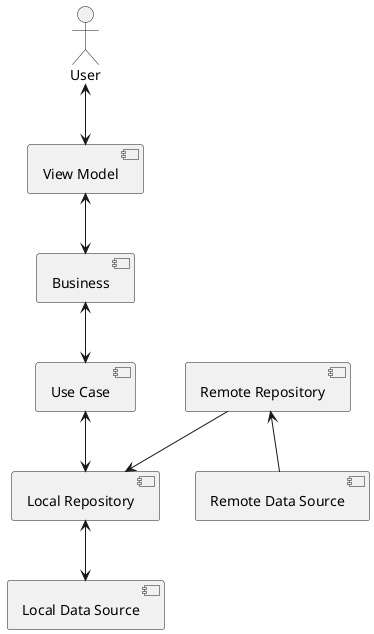 @startuml

actor "User" as user

component "View Model" as viewModel
component "Business" as business
component "Use Case" as useCase
component "Remote Repository" as remoteRepository
component "Local Repository" as localRepository
component "Local Data Source" as localDataSource
component "Remote Data Source" as remoteDataSource

user <--> viewModel
viewModel <--> business
business <--> useCase
useCase <--> localRepository
localRepository <--> localDataSource
remoteRepository --> localRepository
remoteRepository <-- remoteDataSource

@enduml